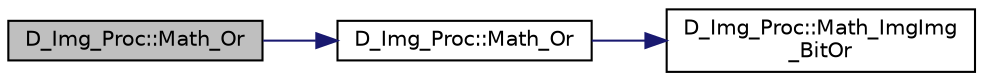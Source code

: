 digraph "D_Img_Proc::Math_Or"
{
 // LATEX_PDF_SIZE
  edge [fontname="Helvetica",fontsize="10",labelfontname="Helvetica",labelfontsize="10"];
  node [fontname="Helvetica",fontsize="10",shape=record];
  rankdir="LR";
  Node1 [label="D_Img_Proc::Math_Or",height=0.2,width=0.4,color="black", fillcolor="grey75", style="filled", fontcolor="black",tooltip=" "];
  Node1 -> Node2 [color="midnightblue",fontsize="10",style="solid",fontname="Helvetica"];
  Node2 [label="D_Img_Proc::Math_Or",height=0.2,width=0.4,color="black", fillcolor="white", style="filled",URL="$class_d___img___proc.html#a7b92c8c2c6f72be1fc87d22a461fa54b",tooltip=" "];
  Node2 -> Node3 [color="midnightblue",fontsize="10",style="solid",fontname="Helvetica"];
  Node3 [label="D_Img_Proc::Math_ImgImg\l_BitOr",height=0.2,width=0.4,color="black", fillcolor="white", style="filled",URL="$class_d___img___proc.html#a0cab11d546ef9a33b6925ce94a9e7959",tooltip=" "];
}
